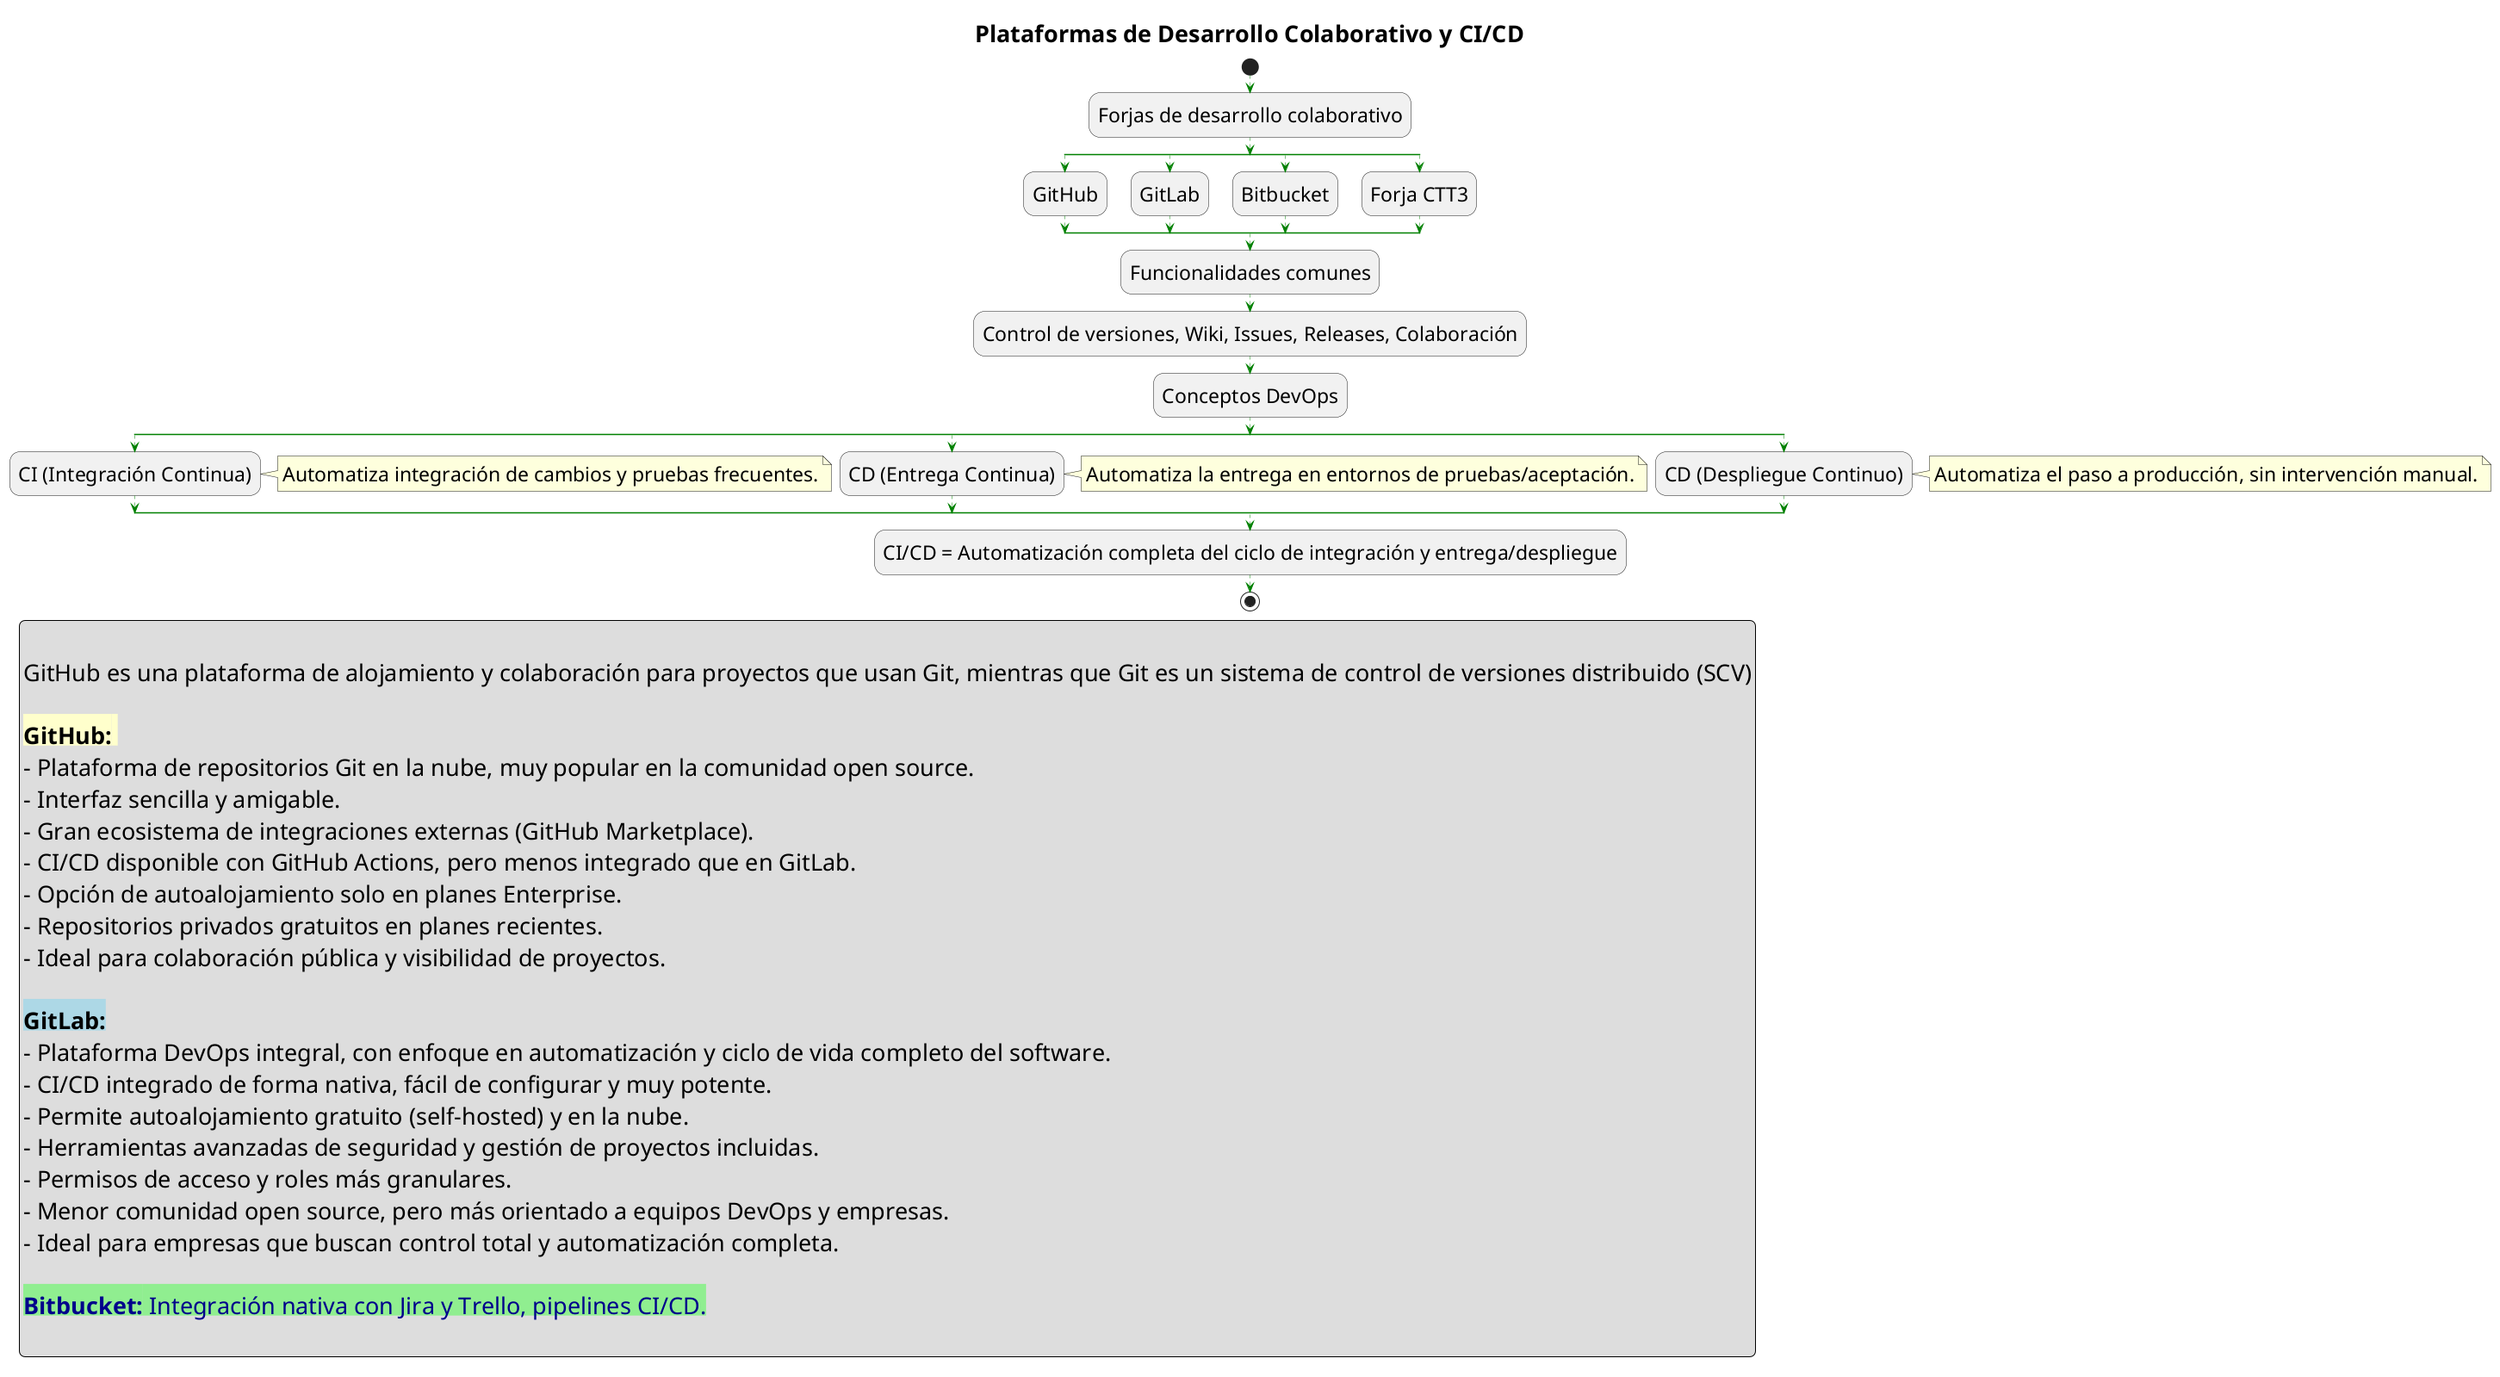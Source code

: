 @startuml scale=2.5
skinparam defaultFontName "Arial"
skinparam defaultFontSize 23

<style>
	legend {
		FontSize 27
		FontName Arial
		FontColor black
	}
    arrow {
        LineStyle 4
        LineThickness 0.5
        LineColor green
	}
</style>

title <size:27>Plataformas de Desarrollo Colaborativo y CI/CD

start

:Forjas de desarrollo colaborativo;
split
  :GitHub;
split again
  :GitLab;
split again
  :Bitbucket;
split again
  :Forja CTT3;
end split

:Funcionalidades comunes;
:Control de versiones, Wiki, Issues, Releases, Colaboración;

:Conceptos DevOps;
split
  :CI (Integración Continua);
  note right
    Automatiza integración de cambios y pruebas frecuentes.
  end note
split again
  :CD (Entrega Continua);
  note right
    Automatiza la entrega en entornos de pruebas/aceptación.
  end note
split again
  :CD (Despliegue Continuo);
  note right
    Automatiza el paso a producción, sin intervención manual.
  end note
end split

:CI/CD = Automatización completa del ciclo de integración y entrega/despliegue;

stop

legend left

GitHub es una plataforma de alojamiento y colaboración para proyectos que usan Git, mientras que Git es un sistema de control de versiones distribuido (SCV)

<back:BUSINESS><color black><size:27>**GitHub:** 
- Plataforma de repositorios Git en la nube, muy popular en la comunidad open source.
- Interfaz sencilla y amigable.
- Gran ecosistema de integraciones externas (GitHub Marketplace).
- CI/CD disponible con GitHub Actions, pero menos integrado que en GitLab.
- Opción de autoalojamiento solo en planes Enterprise.
- Repositorios privados gratuitos en planes recientes.
- Ideal para colaboración pública y visibilidad de proyectos.

<back:LightBlue><color black><size:27>**GitLab:**
- Plataforma DevOps integral, con enfoque en automatización y ciclo de vida completo del software.
- CI/CD integrado de forma nativa, fácil de configurar y muy potente.
- Permite autoalojamiento gratuito (self-hosted) y en la nube.
- Herramientas avanzadas de seguridad y gestión de proyectos incluidas.
- Permisos de acceso y roles más granulares.
- Menor comunidad open source, pero más orientado a equipos DevOps y empresas.
- Ideal para empresas que buscan control total y automatización completa.

<back:lightgreen><color darkblue><size:27>**Bitbucket:** Integración nativa con Jira y Trello, pipelines CI/CD.

endlegend
@enduml

